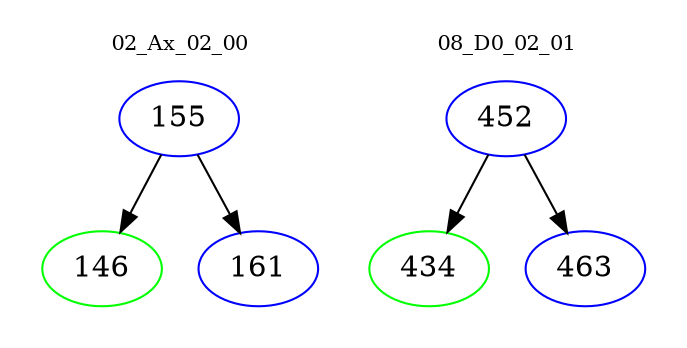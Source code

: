 digraph{
subgraph cluster_0 {
color = white
label = "02_Ax_02_00";
fontsize=10;
T0_155 [label="155", color="blue"]
T0_155 -> T0_146 [color="black"]
T0_146 [label="146", color="green"]
T0_155 -> T0_161 [color="black"]
T0_161 [label="161", color="blue"]
}
subgraph cluster_1 {
color = white
label = "08_D0_02_01";
fontsize=10;
T1_452 [label="452", color="blue"]
T1_452 -> T1_434 [color="black"]
T1_434 [label="434", color="green"]
T1_452 -> T1_463 [color="black"]
T1_463 [label="463", color="blue"]
}
}
